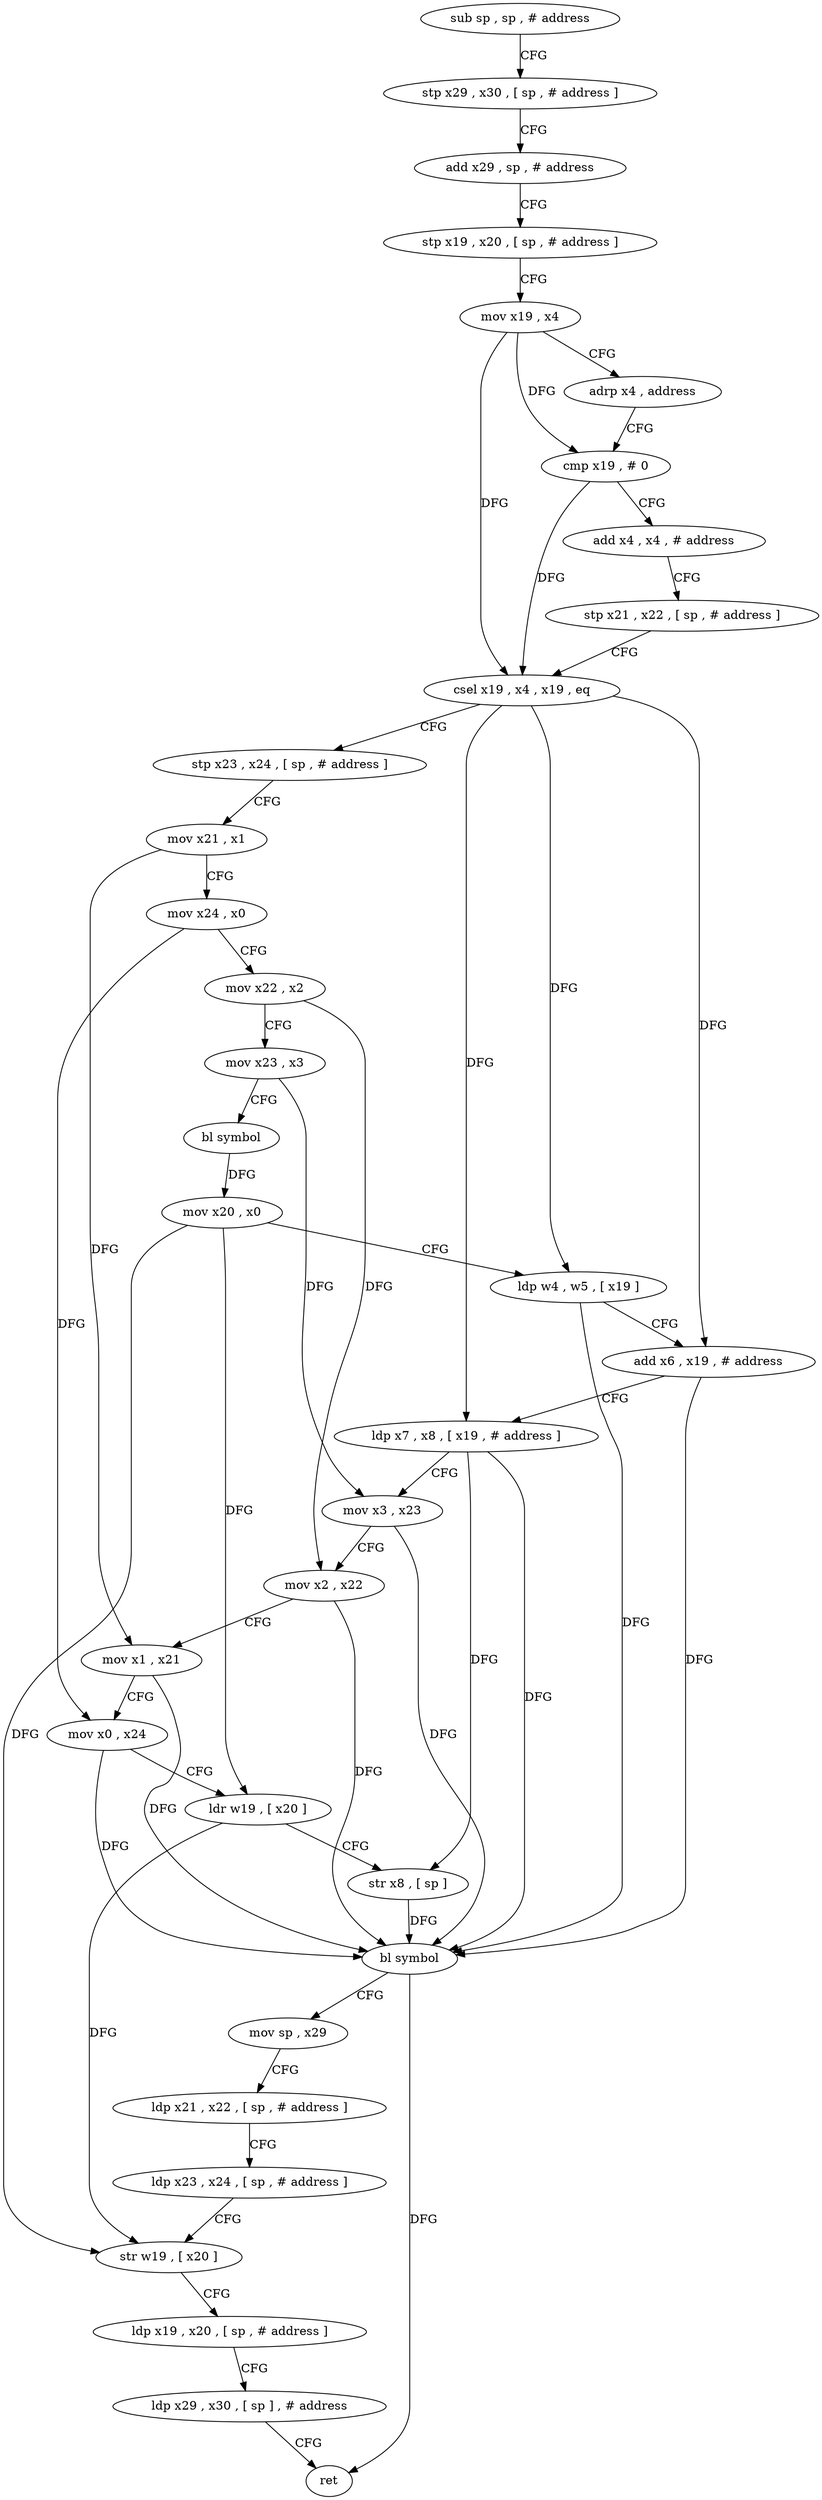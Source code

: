 digraph "func" {
"4346168" [label = "sub sp , sp , # address" ]
"4346172" [label = "stp x29 , x30 , [ sp , # address ]" ]
"4346176" [label = "add x29 , sp , # address" ]
"4346180" [label = "stp x19 , x20 , [ sp , # address ]" ]
"4346184" [label = "mov x19 , x4" ]
"4346188" [label = "adrp x4 , address" ]
"4346192" [label = "cmp x19 , # 0" ]
"4346196" [label = "add x4 , x4 , # address" ]
"4346200" [label = "stp x21 , x22 , [ sp , # address ]" ]
"4346204" [label = "csel x19 , x4 , x19 , eq" ]
"4346208" [label = "stp x23 , x24 , [ sp , # address ]" ]
"4346212" [label = "mov x21 , x1" ]
"4346216" [label = "mov x24 , x0" ]
"4346220" [label = "mov x22 , x2" ]
"4346224" [label = "mov x23 , x3" ]
"4346228" [label = "bl symbol" ]
"4346232" [label = "mov x20 , x0" ]
"4346236" [label = "ldp w4 , w5 , [ x19 ]" ]
"4346240" [label = "add x6 , x19 , # address" ]
"4346244" [label = "ldp x7 , x8 , [ x19 , # address ]" ]
"4346248" [label = "mov x3 , x23" ]
"4346252" [label = "mov x2 , x22" ]
"4346256" [label = "mov x1 , x21" ]
"4346260" [label = "mov x0 , x24" ]
"4346264" [label = "ldr w19 , [ x20 ]" ]
"4346268" [label = "str x8 , [ sp ]" ]
"4346272" [label = "bl symbol" ]
"4346276" [label = "mov sp , x29" ]
"4346280" [label = "ldp x21 , x22 , [ sp , # address ]" ]
"4346284" [label = "ldp x23 , x24 , [ sp , # address ]" ]
"4346288" [label = "str w19 , [ x20 ]" ]
"4346292" [label = "ldp x19 , x20 , [ sp , # address ]" ]
"4346296" [label = "ldp x29 , x30 , [ sp ] , # address" ]
"4346300" [label = "ret" ]
"4346168" -> "4346172" [ label = "CFG" ]
"4346172" -> "4346176" [ label = "CFG" ]
"4346176" -> "4346180" [ label = "CFG" ]
"4346180" -> "4346184" [ label = "CFG" ]
"4346184" -> "4346188" [ label = "CFG" ]
"4346184" -> "4346192" [ label = "DFG" ]
"4346184" -> "4346204" [ label = "DFG" ]
"4346188" -> "4346192" [ label = "CFG" ]
"4346192" -> "4346196" [ label = "CFG" ]
"4346192" -> "4346204" [ label = "DFG" ]
"4346196" -> "4346200" [ label = "CFG" ]
"4346200" -> "4346204" [ label = "CFG" ]
"4346204" -> "4346208" [ label = "CFG" ]
"4346204" -> "4346236" [ label = "DFG" ]
"4346204" -> "4346240" [ label = "DFG" ]
"4346204" -> "4346244" [ label = "DFG" ]
"4346208" -> "4346212" [ label = "CFG" ]
"4346212" -> "4346216" [ label = "CFG" ]
"4346212" -> "4346256" [ label = "DFG" ]
"4346216" -> "4346220" [ label = "CFG" ]
"4346216" -> "4346260" [ label = "DFG" ]
"4346220" -> "4346224" [ label = "CFG" ]
"4346220" -> "4346252" [ label = "DFG" ]
"4346224" -> "4346228" [ label = "CFG" ]
"4346224" -> "4346248" [ label = "DFG" ]
"4346228" -> "4346232" [ label = "DFG" ]
"4346232" -> "4346236" [ label = "CFG" ]
"4346232" -> "4346264" [ label = "DFG" ]
"4346232" -> "4346288" [ label = "DFG" ]
"4346236" -> "4346240" [ label = "CFG" ]
"4346236" -> "4346272" [ label = "DFG" ]
"4346240" -> "4346244" [ label = "CFG" ]
"4346240" -> "4346272" [ label = "DFG" ]
"4346244" -> "4346248" [ label = "CFG" ]
"4346244" -> "4346272" [ label = "DFG" ]
"4346244" -> "4346268" [ label = "DFG" ]
"4346248" -> "4346252" [ label = "CFG" ]
"4346248" -> "4346272" [ label = "DFG" ]
"4346252" -> "4346256" [ label = "CFG" ]
"4346252" -> "4346272" [ label = "DFG" ]
"4346256" -> "4346260" [ label = "CFG" ]
"4346256" -> "4346272" [ label = "DFG" ]
"4346260" -> "4346264" [ label = "CFG" ]
"4346260" -> "4346272" [ label = "DFG" ]
"4346264" -> "4346268" [ label = "CFG" ]
"4346264" -> "4346288" [ label = "DFG" ]
"4346268" -> "4346272" [ label = "DFG" ]
"4346272" -> "4346276" [ label = "CFG" ]
"4346272" -> "4346300" [ label = "DFG" ]
"4346276" -> "4346280" [ label = "CFG" ]
"4346280" -> "4346284" [ label = "CFG" ]
"4346284" -> "4346288" [ label = "CFG" ]
"4346288" -> "4346292" [ label = "CFG" ]
"4346292" -> "4346296" [ label = "CFG" ]
"4346296" -> "4346300" [ label = "CFG" ]
}
